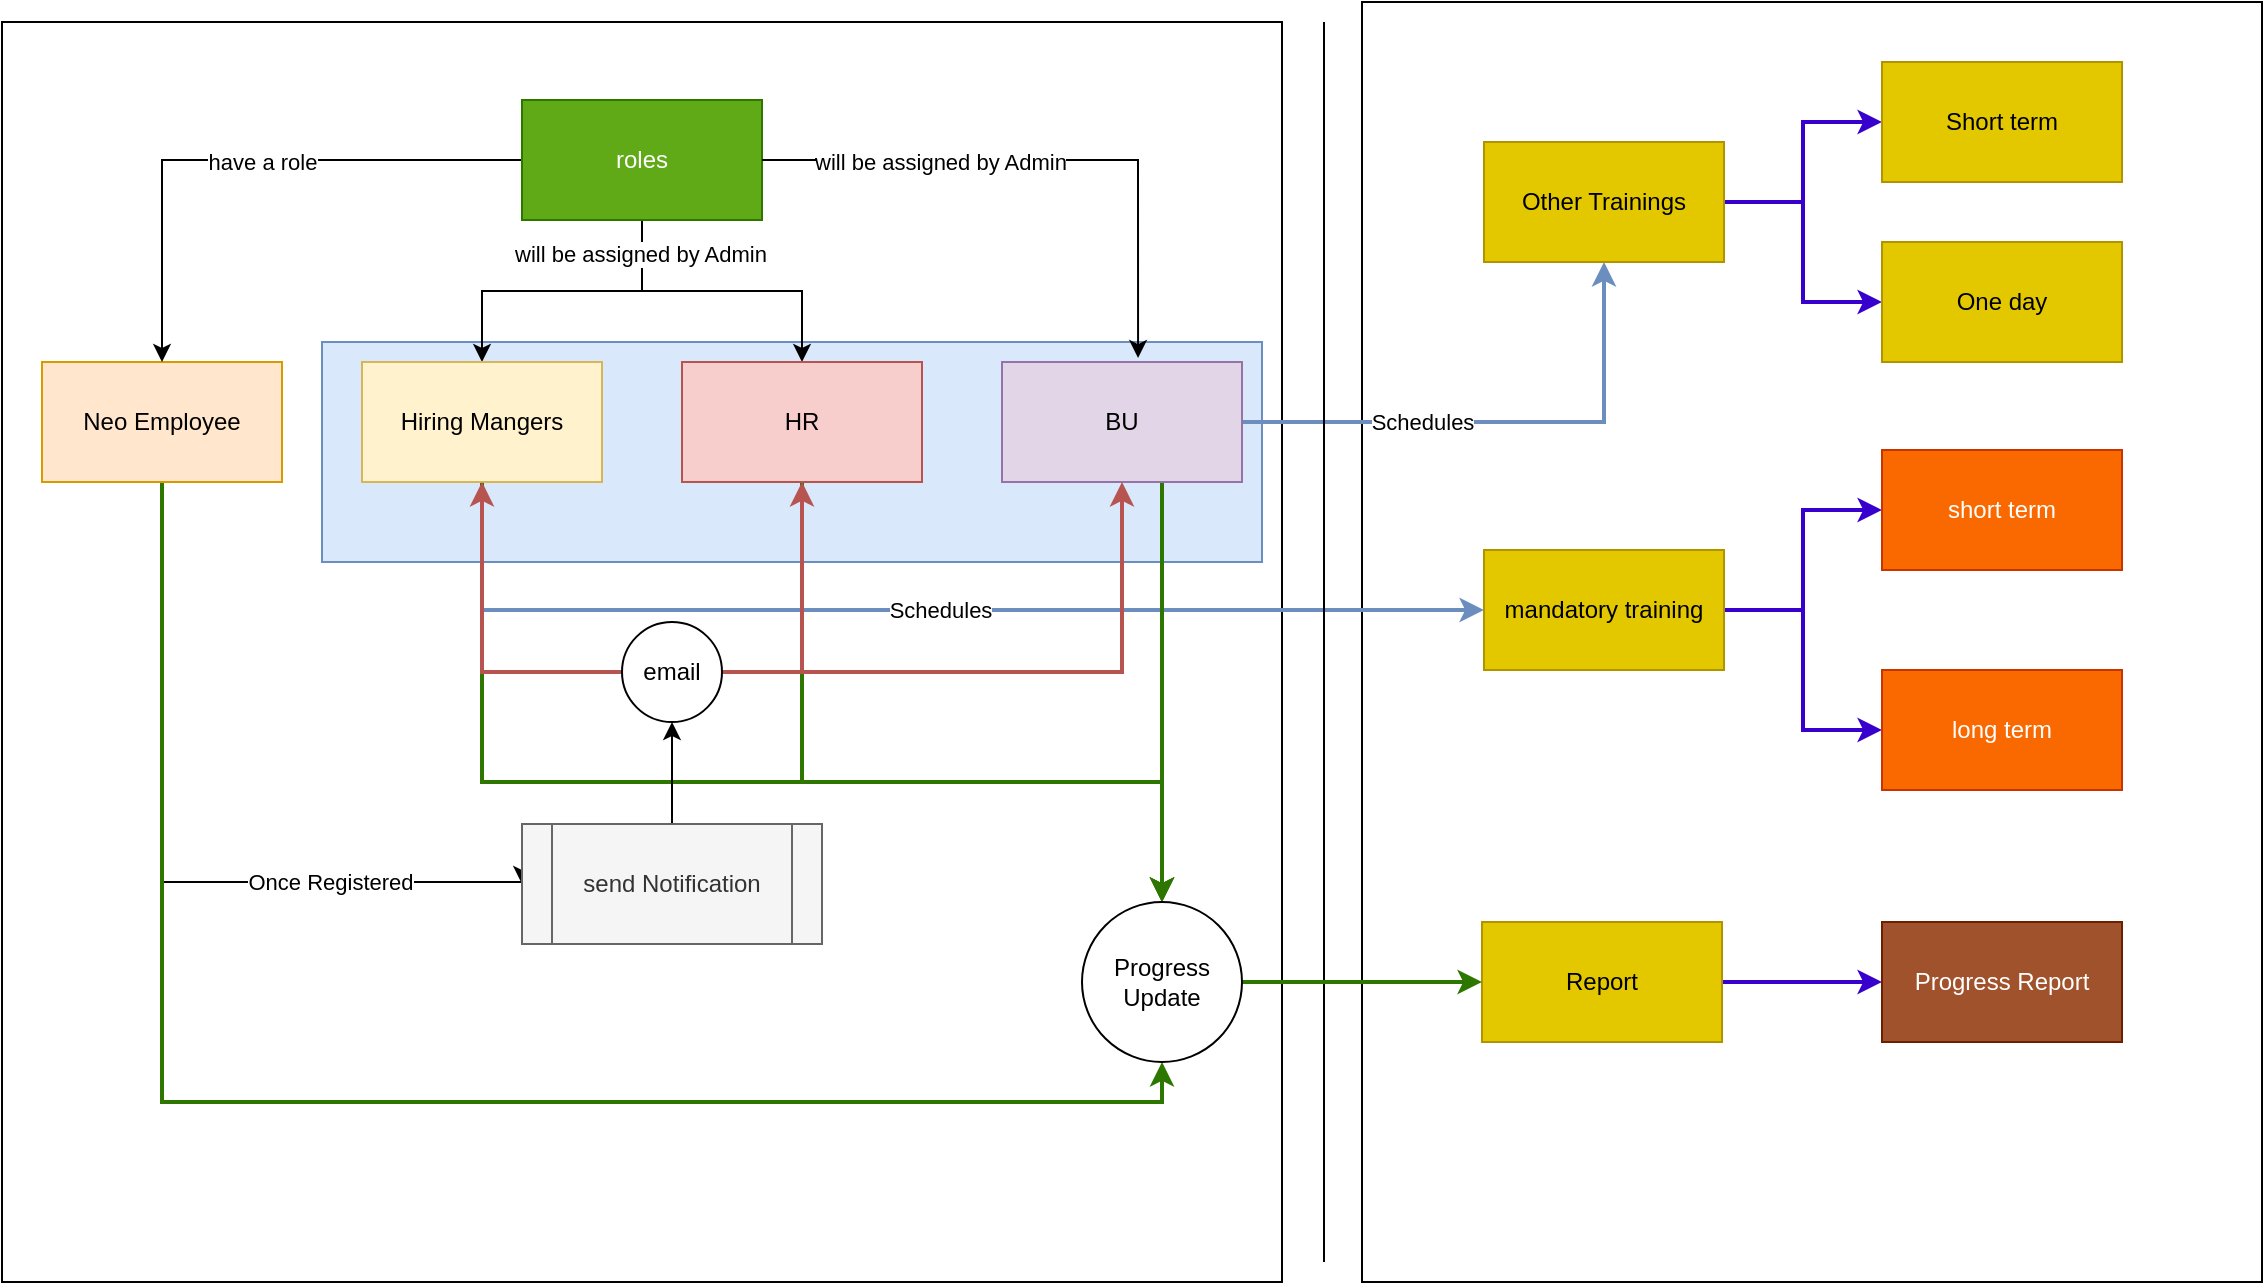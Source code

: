 <mxfile version="24.2.0" type="github">
  <diagram name="Phase 1 - User relation" id="pinA-xnLV-lmTF-I2ISv">
    <mxGraphModel dx="1434" dy="772" grid="1" gridSize="10" guides="1" tooltips="1" connect="1" arrows="1" fold="1" page="1" pageScale="1" pageWidth="1169" pageHeight="827" math="0" shadow="0">
      <root>
        <mxCell id="0" />
        <mxCell id="1" parent="0" />
        <mxCell id="thPqZB8-MS7v1s2aoia8-49" value="" style="rounded=0;whiteSpace=wrap;html=1;" vertex="1" parent="1">
          <mxGeometry x="700" y="20" width="450" height="640" as="geometry" />
        </mxCell>
        <mxCell id="thPqZB8-MS7v1s2aoia8-48" value="" style="rounded=0;whiteSpace=wrap;html=1;" vertex="1" parent="1">
          <mxGeometry x="20" y="30" width="640" height="630" as="geometry" />
        </mxCell>
        <mxCell id="thPqZB8-MS7v1s2aoia8-38" value="" style="rounded=0;whiteSpace=wrap;html=1;fillColor=#dae8fc;strokeColor=#6c8ebf;" vertex="1" parent="1">
          <mxGeometry x="180" y="190" width="470" height="110" as="geometry" />
        </mxCell>
        <mxCell id="thPqZB8-MS7v1s2aoia8-31" style="edgeStyle=orthogonalEdgeStyle;rounded=0;orthogonalLoop=1;jettySize=auto;html=1;entryX=0;entryY=0.5;entryDx=0;entryDy=0;" edge="1" parent="1" source="thPqZB8-MS7v1s2aoia8-1" target="thPqZB8-MS7v1s2aoia8-30">
          <mxGeometry relative="1" as="geometry">
            <Array as="points">
              <mxPoint x="100" y="460" />
            </Array>
          </mxGeometry>
        </mxCell>
        <mxCell id="thPqZB8-MS7v1s2aoia8-32" value="Once Registered" style="edgeLabel;html=1;align=center;verticalAlign=middle;resizable=0;points=[];" vertex="1" connectable="0" parent="thPqZB8-MS7v1s2aoia8-31">
          <mxGeometry x="0.489" relative="1" as="geometry">
            <mxPoint as="offset" />
          </mxGeometry>
        </mxCell>
        <mxCell id="thPqZB8-MS7v1s2aoia8-43" style="edgeStyle=orthogonalEdgeStyle;rounded=0;orthogonalLoop=1;jettySize=auto;html=1;entryX=0.5;entryY=1;entryDx=0;entryDy=0;fillColor=#60a917;strokeColor=#2D7600;strokeWidth=2;" edge="1" parent="1" source="thPqZB8-MS7v1s2aoia8-1" target="thPqZB8-MS7v1s2aoia8-42">
          <mxGeometry relative="1" as="geometry">
            <Array as="points">
              <mxPoint x="100" y="570" />
              <mxPoint x="600" y="570" />
            </Array>
          </mxGeometry>
        </mxCell>
        <mxCell id="thPqZB8-MS7v1s2aoia8-1" value="Neo Employee" style="rounded=0;whiteSpace=wrap;html=1;fillColor=#ffe6cc;strokeColor=#d79b00;" vertex="1" parent="1">
          <mxGeometry x="40" y="200" width="120" height="60" as="geometry" />
        </mxCell>
        <mxCell id="thPqZB8-MS7v1s2aoia8-6" style="edgeStyle=orthogonalEdgeStyle;rounded=0;orthogonalLoop=1;jettySize=auto;html=1;entryX=0;entryY=0.5;entryDx=0;entryDy=0;fillColor=#6a00ff;strokeColor=#3700CC;strokeWidth=2;" edge="1" parent="1" source="thPqZB8-MS7v1s2aoia8-3" target="thPqZB8-MS7v1s2aoia8-4">
          <mxGeometry relative="1" as="geometry" />
        </mxCell>
        <mxCell id="thPqZB8-MS7v1s2aoia8-7" style="edgeStyle=orthogonalEdgeStyle;rounded=0;orthogonalLoop=1;jettySize=auto;html=1;entryX=0;entryY=0.5;entryDx=0;entryDy=0;fillColor=#6a00ff;strokeColor=#3700CC;strokeWidth=2;" edge="1" parent="1" source="thPqZB8-MS7v1s2aoia8-3" target="thPqZB8-MS7v1s2aoia8-5">
          <mxGeometry relative="1" as="geometry" />
        </mxCell>
        <mxCell id="thPqZB8-MS7v1s2aoia8-3" value="mandatory training" style="rounded=0;whiteSpace=wrap;html=1;fillColor=#e3c800;fontColor=#000000;strokeColor=#B09500;" vertex="1" parent="1">
          <mxGeometry x="761" y="294" width="120" height="60" as="geometry" />
        </mxCell>
        <mxCell id="thPqZB8-MS7v1s2aoia8-4" value="short term" style="rounded=0;whiteSpace=wrap;html=1;fillColor=#fa6800;fontColor=#FFFFFF;strokeColor=#C73500;" vertex="1" parent="1">
          <mxGeometry x="960" y="244" width="120" height="60" as="geometry" />
        </mxCell>
        <mxCell id="thPqZB8-MS7v1s2aoia8-5" value="long term" style="rounded=0;whiteSpace=wrap;html=1;fillColor=#fa6800;fontColor=#FFFFFF;strokeColor=#C73500;" vertex="1" parent="1">
          <mxGeometry x="960" y="354" width="120" height="60" as="geometry" />
        </mxCell>
        <mxCell id="thPqZB8-MS7v1s2aoia8-11" style="edgeStyle=orthogonalEdgeStyle;rounded=0;orthogonalLoop=1;jettySize=auto;html=1;entryX=0.5;entryY=0;entryDx=0;entryDy=0;" edge="1" parent="1" source="thPqZB8-MS7v1s2aoia8-10" target="thPqZB8-MS7v1s2aoia8-1">
          <mxGeometry relative="1" as="geometry" />
        </mxCell>
        <mxCell id="thPqZB8-MS7v1s2aoia8-50" value="have a role" style="edgeLabel;html=1;align=center;verticalAlign=middle;resizable=0;points=[];" vertex="1" connectable="0" parent="thPqZB8-MS7v1s2aoia8-11">
          <mxGeometry x="-0.075" y="1" relative="1" as="geometry">
            <mxPoint as="offset" />
          </mxGeometry>
        </mxCell>
        <mxCell id="thPqZB8-MS7v1s2aoia8-16" style="edgeStyle=orthogonalEdgeStyle;rounded=0;orthogonalLoop=1;jettySize=auto;html=1;entryX=0.5;entryY=0;entryDx=0;entryDy=0;" edge="1" parent="1" source="thPqZB8-MS7v1s2aoia8-10" target="thPqZB8-MS7v1s2aoia8-14">
          <mxGeometry relative="1" as="geometry" />
        </mxCell>
        <mxCell id="thPqZB8-MS7v1s2aoia8-29" style="edgeStyle=orthogonalEdgeStyle;rounded=0;orthogonalLoop=1;jettySize=auto;html=1;entryX=0.5;entryY=0;entryDx=0;entryDy=0;" edge="1" parent="1" source="thPqZB8-MS7v1s2aoia8-10" target="thPqZB8-MS7v1s2aoia8-28">
          <mxGeometry relative="1" as="geometry" />
        </mxCell>
        <mxCell id="thPqZB8-MS7v1s2aoia8-51" value="will be assigned by Admin" style="edgeLabel;html=1;align=center;verticalAlign=middle;resizable=0;points=[];" vertex="1" connectable="0" parent="thPqZB8-MS7v1s2aoia8-29">
          <mxGeometry x="-0.775" y="-1" relative="1" as="geometry">
            <mxPoint as="offset" />
          </mxGeometry>
        </mxCell>
        <mxCell id="thPqZB8-MS7v1s2aoia8-10" value="roles" style="rounded=0;whiteSpace=wrap;html=1;fillColor=#60a917;fontColor=#ffffff;strokeColor=#2D7600;" vertex="1" parent="1">
          <mxGeometry x="280" y="69" width="120" height="60" as="geometry" />
        </mxCell>
        <mxCell id="thPqZB8-MS7v1s2aoia8-19" style="edgeStyle=orthogonalEdgeStyle;rounded=0;orthogonalLoop=1;jettySize=auto;html=1;entryX=0;entryY=0.5;entryDx=0;entryDy=0;fillColor=#dae8fc;strokeColor=#6c8ebf;strokeWidth=2;" edge="1" parent="1" source="thPqZB8-MS7v1s2aoia8-14" target="thPqZB8-MS7v1s2aoia8-3">
          <mxGeometry relative="1" as="geometry">
            <Array as="points">
              <mxPoint x="260" y="324" />
            </Array>
          </mxGeometry>
        </mxCell>
        <mxCell id="thPqZB8-MS7v1s2aoia8-20" value="Schedules" style="edgeLabel;html=1;align=center;verticalAlign=middle;resizable=0;points=[];" vertex="1" connectable="0" parent="thPqZB8-MS7v1s2aoia8-19">
          <mxGeometry x="0.037" relative="1" as="geometry">
            <mxPoint as="offset" />
          </mxGeometry>
        </mxCell>
        <mxCell id="thPqZB8-MS7v1s2aoia8-44" style="edgeStyle=orthogonalEdgeStyle;rounded=0;orthogonalLoop=1;jettySize=auto;html=1;entryX=0.5;entryY=0;entryDx=0;entryDy=0;fillColor=#60a917;strokeColor=#2D7600;strokeWidth=2;" edge="1" parent="1" source="thPqZB8-MS7v1s2aoia8-14" target="thPqZB8-MS7v1s2aoia8-42">
          <mxGeometry relative="1" as="geometry">
            <Array as="points">
              <mxPoint x="260" y="410" />
              <mxPoint x="600" y="410" />
            </Array>
          </mxGeometry>
        </mxCell>
        <mxCell id="thPqZB8-MS7v1s2aoia8-14" value="Hiring Mangers" style="rounded=0;whiteSpace=wrap;html=1;fillColor=#fff2cc;strokeColor=#d6b656;" vertex="1" parent="1">
          <mxGeometry x="200" y="200" width="120" height="60" as="geometry" />
        </mxCell>
        <mxCell id="thPqZB8-MS7v1s2aoia8-26" style="edgeStyle=orthogonalEdgeStyle;rounded=0;orthogonalLoop=1;jettySize=auto;html=1;entryX=0.5;entryY=1;entryDx=0;entryDy=0;fillColor=#dae8fc;strokeColor=#6c8ebf;strokeWidth=2;" edge="1" parent="1" source="thPqZB8-MS7v1s2aoia8-15" target="thPqZB8-MS7v1s2aoia8-21">
          <mxGeometry relative="1" as="geometry" />
        </mxCell>
        <mxCell id="thPqZB8-MS7v1s2aoia8-27" value="Schedules" style="edgeLabel;html=1;align=center;verticalAlign=middle;resizable=0;points=[];" vertex="1" connectable="0" parent="thPqZB8-MS7v1s2aoia8-26">
          <mxGeometry x="-0.313" relative="1" as="geometry">
            <mxPoint as="offset" />
          </mxGeometry>
        </mxCell>
        <mxCell id="thPqZB8-MS7v1s2aoia8-46" style="edgeStyle=orthogonalEdgeStyle;rounded=0;orthogonalLoop=1;jettySize=auto;html=1;fillColor=#60a917;strokeColor=#2D7600;strokeWidth=2;" edge="1" parent="1" source="thPqZB8-MS7v1s2aoia8-15" target="thPqZB8-MS7v1s2aoia8-42">
          <mxGeometry relative="1" as="geometry">
            <Array as="points">
              <mxPoint x="600" y="340" />
              <mxPoint x="600" y="340" />
            </Array>
          </mxGeometry>
        </mxCell>
        <mxCell id="thPqZB8-MS7v1s2aoia8-15" value="BU" style="rounded=0;whiteSpace=wrap;html=1;fillColor=#e1d5e7;strokeColor=#9673a6;" vertex="1" parent="1">
          <mxGeometry x="520" y="200" width="120" height="60" as="geometry" />
        </mxCell>
        <mxCell id="thPqZB8-MS7v1s2aoia8-17" style="edgeStyle=orthogonalEdgeStyle;rounded=0;orthogonalLoop=1;jettySize=auto;html=1;entryX=0.567;entryY=-0.033;entryDx=0;entryDy=0;entryPerimeter=0;" edge="1" parent="1" source="thPqZB8-MS7v1s2aoia8-10" target="thPqZB8-MS7v1s2aoia8-15">
          <mxGeometry relative="1" as="geometry" />
        </mxCell>
        <mxCell id="thPqZB8-MS7v1s2aoia8-52" value="will be assigned by Admin" style="edgeLabel;html=1;align=center;verticalAlign=middle;resizable=0;points=[];" vertex="1" connectable="0" parent="thPqZB8-MS7v1s2aoia8-17">
          <mxGeometry x="-0.38" y="-1" relative="1" as="geometry">
            <mxPoint as="offset" />
          </mxGeometry>
        </mxCell>
        <mxCell id="thPqZB8-MS7v1s2aoia8-18" value="" style="endArrow=none;html=1;rounded=0;" edge="1" parent="1">
          <mxGeometry width="50" height="50" relative="1" as="geometry">
            <mxPoint x="681" y="650" as="sourcePoint" />
            <mxPoint x="681" y="30" as="targetPoint" />
          </mxGeometry>
        </mxCell>
        <mxCell id="thPqZB8-MS7v1s2aoia8-24" style="edgeStyle=orthogonalEdgeStyle;rounded=0;orthogonalLoop=1;jettySize=auto;html=1;entryX=0;entryY=0.5;entryDx=0;entryDy=0;fillColor=#6a00ff;strokeColor=#3700CC;strokeWidth=2;" edge="1" parent="1" source="thPqZB8-MS7v1s2aoia8-21" target="thPqZB8-MS7v1s2aoia8-22">
          <mxGeometry relative="1" as="geometry" />
        </mxCell>
        <mxCell id="thPqZB8-MS7v1s2aoia8-25" style="edgeStyle=orthogonalEdgeStyle;rounded=0;orthogonalLoop=1;jettySize=auto;html=1;entryX=0;entryY=0.5;entryDx=0;entryDy=0;fillColor=#6a00ff;strokeColor=#3700CC;strokeWidth=2;" edge="1" parent="1" source="thPqZB8-MS7v1s2aoia8-21" target="thPqZB8-MS7v1s2aoia8-23">
          <mxGeometry relative="1" as="geometry" />
        </mxCell>
        <mxCell id="thPqZB8-MS7v1s2aoia8-21" value="Other Trainings" style="rounded=0;whiteSpace=wrap;html=1;fillColor=#e3c800;fontColor=#000000;strokeColor=#B09500;" vertex="1" parent="1">
          <mxGeometry x="761" y="90" width="120" height="60" as="geometry" />
        </mxCell>
        <mxCell id="thPqZB8-MS7v1s2aoia8-22" value="Short term" style="rounded=0;whiteSpace=wrap;html=1;fillColor=#e3c800;fontColor=#000000;strokeColor=#B09500;" vertex="1" parent="1">
          <mxGeometry x="960" y="50" width="120" height="60" as="geometry" />
        </mxCell>
        <mxCell id="thPqZB8-MS7v1s2aoia8-23" value="One day" style="rounded=0;whiteSpace=wrap;html=1;fillColor=#e3c800;fontColor=#000000;strokeColor=#B09500;" vertex="1" parent="1">
          <mxGeometry x="960" y="140" width="120" height="60" as="geometry" />
        </mxCell>
        <mxCell id="thPqZB8-MS7v1s2aoia8-45" style="edgeStyle=orthogonalEdgeStyle;rounded=0;orthogonalLoop=1;jettySize=auto;html=1;fillColor=#60a917;strokeColor=#2D7600;strokeWidth=2;" edge="1" parent="1" source="thPqZB8-MS7v1s2aoia8-28" target="thPqZB8-MS7v1s2aoia8-42">
          <mxGeometry relative="1" as="geometry">
            <Array as="points">
              <mxPoint x="420" y="410" />
              <mxPoint x="600" y="410" />
            </Array>
          </mxGeometry>
        </mxCell>
        <mxCell id="thPqZB8-MS7v1s2aoia8-28" value="HR" style="rounded=0;whiteSpace=wrap;html=1;fillColor=#f8cecc;strokeColor=#b85450;" vertex="1" parent="1">
          <mxGeometry x="360" y="200" width="120" height="60" as="geometry" />
        </mxCell>
        <mxCell id="thPqZB8-MS7v1s2aoia8-34" style="edgeStyle=orthogonalEdgeStyle;rounded=0;orthogonalLoop=1;jettySize=auto;html=1;entryX=0.5;entryY=1;entryDx=0;entryDy=0;" edge="1" parent="1" source="thPqZB8-MS7v1s2aoia8-30" target="thPqZB8-MS7v1s2aoia8-33">
          <mxGeometry relative="1" as="geometry" />
        </mxCell>
        <mxCell id="thPqZB8-MS7v1s2aoia8-30" value="send Notification" style="shape=process;whiteSpace=wrap;html=1;backgroundOutline=1;fillColor=#f5f5f5;strokeColor=#666666;fontColor=#333333;" vertex="1" parent="1">
          <mxGeometry x="280" y="431" width="150" height="60" as="geometry" />
        </mxCell>
        <mxCell id="thPqZB8-MS7v1s2aoia8-35" style="edgeStyle=orthogonalEdgeStyle;rounded=0;orthogonalLoop=1;jettySize=auto;html=1;strokeWidth=2;fillColor=#f8cecc;strokeColor=#b85450;" edge="1" parent="1" source="thPqZB8-MS7v1s2aoia8-33" target="thPqZB8-MS7v1s2aoia8-14">
          <mxGeometry relative="1" as="geometry" />
        </mxCell>
        <mxCell id="thPqZB8-MS7v1s2aoia8-36" style="edgeStyle=orthogonalEdgeStyle;rounded=0;orthogonalLoop=1;jettySize=auto;html=1;entryX=0.5;entryY=1;entryDx=0;entryDy=0;fillColor=#f8cecc;strokeColor=#b85450;strokeWidth=2;exitX=1;exitY=0.5;exitDx=0;exitDy=0;" edge="1" parent="1" source="thPqZB8-MS7v1s2aoia8-33" target="thPqZB8-MS7v1s2aoia8-28">
          <mxGeometry relative="1" as="geometry">
            <Array as="points">
              <mxPoint x="420" y="355" />
            </Array>
          </mxGeometry>
        </mxCell>
        <mxCell id="thPqZB8-MS7v1s2aoia8-37" style="edgeStyle=orthogonalEdgeStyle;rounded=0;orthogonalLoop=1;jettySize=auto;html=1;entryX=0.5;entryY=1;entryDx=0;entryDy=0;fillColor=#f8cecc;strokeColor=#b85450;strokeWidth=2;exitX=1;exitY=0.5;exitDx=0;exitDy=0;" edge="1" parent="1" source="thPqZB8-MS7v1s2aoia8-33" target="thPqZB8-MS7v1s2aoia8-15">
          <mxGeometry relative="1" as="geometry">
            <Array as="points">
              <mxPoint x="580" y="355" />
            </Array>
          </mxGeometry>
        </mxCell>
        <mxCell id="thPqZB8-MS7v1s2aoia8-33" value="email" style="ellipse;whiteSpace=wrap;html=1;aspect=fixed;" vertex="1" parent="1">
          <mxGeometry x="330" y="330" width="50" height="50" as="geometry" />
        </mxCell>
        <mxCell id="thPqZB8-MS7v1s2aoia8-41" style="edgeStyle=orthogonalEdgeStyle;rounded=0;orthogonalLoop=1;jettySize=auto;html=1;entryX=0;entryY=0.5;entryDx=0;entryDy=0;strokeWidth=2;fillColor=#6a00ff;strokeColor=#3700CC;" edge="1" parent="1" source="thPqZB8-MS7v1s2aoia8-39" target="thPqZB8-MS7v1s2aoia8-40">
          <mxGeometry relative="1" as="geometry" />
        </mxCell>
        <mxCell id="thPqZB8-MS7v1s2aoia8-39" value="Report" style="rounded=0;whiteSpace=wrap;html=1;fillColor=#e3c800;fontColor=#000000;strokeColor=#B09500;" vertex="1" parent="1">
          <mxGeometry x="760" y="480" width="120" height="60" as="geometry" />
        </mxCell>
        <mxCell id="thPqZB8-MS7v1s2aoia8-40" value="Progress Report" style="rounded=0;whiteSpace=wrap;html=1;fillColor=#a0522d;fontColor=#ffffff;strokeColor=#6D1F00;" vertex="1" parent="1">
          <mxGeometry x="960" y="480" width="120" height="60" as="geometry" />
        </mxCell>
        <mxCell id="thPqZB8-MS7v1s2aoia8-47" style="edgeStyle=orthogonalEdgeStyle;rounded=0;orthogonalLoop=1;jettySize=auto;html=1;fillColor=#60a917;strokeColor=#2D7600;strokeWidth=2;" edge="1" parent="1" source="thPqZB8-MS7v1s2aoia8-42" target="thPqZB8-MS7v1s2aoia8-39">
          <mxGeometry relative="1" as="geometry" />
        </mxCell>
        <mxCell id="thPqZB8-MS7v1s2aoia8-42" value="Progress Update" style="ellipse;whiteSpace=wrap;html=1;aspect=fixed;" vertex="1" parent="1">
          <mxGeometry x="560" y="470" width="80" height="80" as="geometry" />
        </mxCell>
      </root>
    </mxGraphModel>
  </diagram>
</mxfile>
